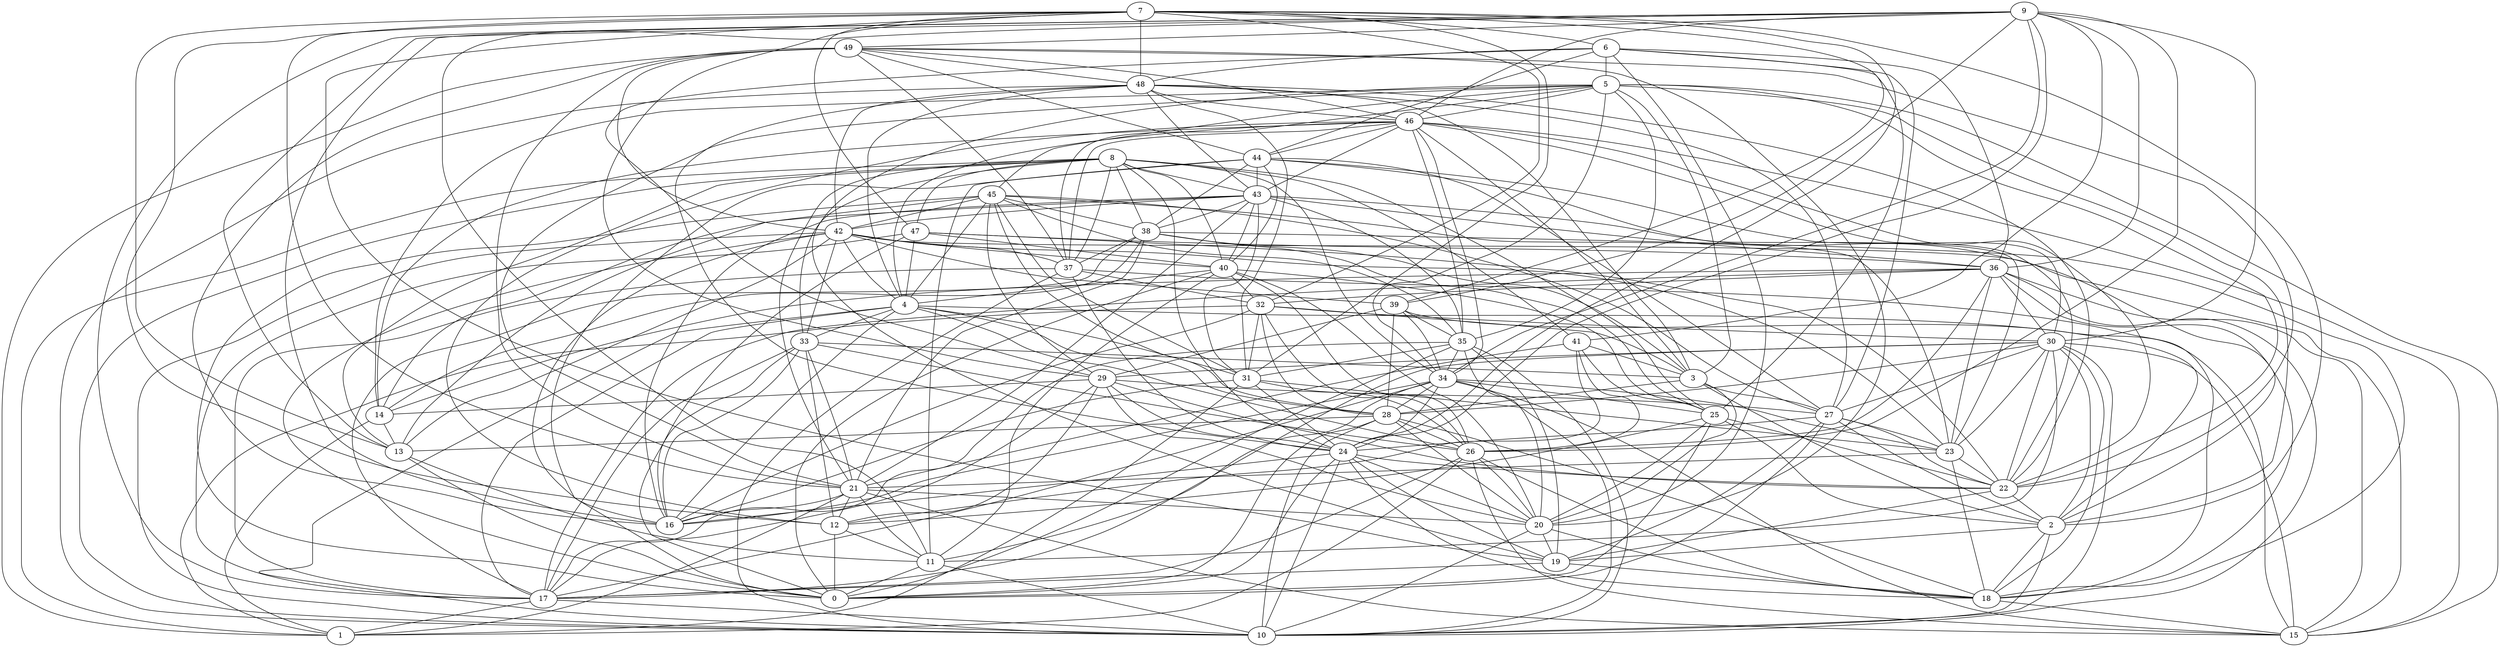 digraph GG_graph {

subgraph G_graph {
edge [color = black]
"20" -> "18" [dir = none]
"37" -> "32" [dir = none]
"37" -> "17" [dir = none]
"5" -> "15" [dir = none]
"5" -> "2" [dir = none]
"5" -> "22" [dir = none]
"9" -> "41" [dir = none]
"9" -> "13" [dir = none]
"9" -> "26" [dir = none]
"13" -> "0" [dir = none]
"22" -> "19" [dir = none]
"28" -> "0" [dir = none]
"28" -> "26" [dir = none]
"41" -> "26" [dir = none]
"41" -> "25" [dir = none]
"41" -> "3" [dir = none]
"19" -> "17" [dir = none]
"26" -> "20" [dir = none]
"26" -> "17" [dir = none]
"32" -> "16" [dir = none]
"32" -> "1" [dir = none]
"32" -> "28" [dir = none]
"46" -> "43" [dir = none]
"46" -> "15" [dir = none]
"46" -> "22" [dir = none]
"46" -> "14" [dir = none]
"46" -> "34" [dir = none]
"46" -> "44" [dir = none]
"29" -> "27" [dir = none]
"29" -> "17" [dir = none]
"29" -> "22" [dir = none]
"29" -> "24" [dir = none]
"29" -> "12" [dir = none]
"29" -> "14" [dir = none]
"7" -> "29" [dir = none]
"7" -> "24" [dir = none]
"7" -> "19" [dir = none]
"7" -> "2" [dir = none]
"7" -> "32" [dir = none]
"7" -> "47" [dir = none]
"24" -> "18" [dir = none]
"24" -> "20" [dir = none]
"24" -> "0" [dir = none]
"24" -> "22" [dir = none]
"4" -> "16" [dir = none]
"4" -> "10" [dir = none]
"4" -> "15" [dir = none]
"42" -> "39" [dir = none]
"42" -> "40" [dir = none]
"42" -> "0" [dir = none]
"42" -> "15" [dir = none]
"49" -> "1" [dir = none]
"49" -> "21" [dir = none]
"49" -> "22" [dir = none]
"49" -> "44" [dir = none]
"49" -> "48" [dir = none]
"25" -> "2" [dir = none]
"25" -> "22" [dir = none]
"25" -> "12" [dir = none]
"25" -> "20" [dir = none]
"2" -> "18" [dir = none]
"43" -> "16" [dir = none]
"43" -> "31" [dir = none]
"43" -> "35" [dir = none]
"43" -> "2" [dir = none]
"43" -> "42" [dir = none]
"21" -> "12" [dir = none]
"21" -> "11" [dir = none]
"23" -> "18" [dir = none]
"47" -> "4" [dir = none]
"47" -> "36" [dir = none]
"47" -> "22" [dir = none]
"47" -> "17" [dir = none]
"47" -> "40" [dir = none]
"36" -> "23" [dir = none]
"36" -> "15" [dir = none]
"36" -> "26" [dir = none]
"17" -> "10" [dir = none]
"40" -> "26" [dir = none]
"40" -> "0" [dir = none]
"40" -> "25" [dir = none]
"48" -> "22" [dir = none]
"48" -> "3" [dir = none]
"48" -> "42" [dir = none]
"48" -> "4" [dir = none]
"48" -> "43" [dir = none]
"48" -> "24" [dir = none]
"31" -> "23" [dir = none]
"31" -> "1" [dir = none]
"45" -> "31" [dir = none]
"45" -> "38" [dir = none]
"45" -> "23" [dir = none]
"45" -> "0" [dir = none]
"45" -> "13" [dir = none]
"6" -> "5" [dir = none]
"6" -> "25" [dir = none]
"6" -> "29" [dir = none]
"6" -> "48" [dir = none]
"6" -> "27" [dir = none]
"3" -> "27" [dir = none]
"3" -> "28" [dir = none]
"3" -> "2" [dir = none]
"30" -> "11" [dir = none]
"30" -> "17" [dir = none]
"30" -> "28" [dir = none]
"30" -> "27" [dir = none]
"30" -> "2" [dir = none]
"30" -> "22" [dir = none]
"30" -> "23" [dir = none]
"30" -> "15" [dir = none]
"30" -> "29" [dir = none]
"27" -> "0" [dir = none]
"27" -> "24" [dir = none]
"27" -> "2" [dir = none]
"27" -> "23" [dir = none]
"35" -> "10" [dir = none]
"35" -> "34" [dir = none]
"11" -> "0" [dir = none]
"39" -> "29" [dir = none]
"39" -> "2" [dir = none]
"39" -> "35" [dir = none]
"34" -> "16" [dir = none]
"34" -> "23" [dir = none]
"34" -> "24" [dir = none]
"34" -> "11" [dir = none]
"34" -> "10" [dir = none]
"33" -> "26" [dir = none]
"33" -> "16" [dir = none]
"33" -> "12" [dir = none]
"44" -> "23" [dir = none]
"44" -> "11" [dir = none]
"44" -> "38" [dir = none]
"44" -> "43" [dir = none]
"44" -> "27" [dir = none]
"8" -> "13" [dir = none]
"8" -> "24" [dir = none]
"8" -> "38" [dir = none]
"8" -> "33" [dir = none]
"8" -> "1" [dir = none]
"8" -> "47" [dir = none]
"8" -> "43" [dir = none]
"8" -> "34" [dir = none]
"38" -> "14" [dir = none]
"38" -> "17" [dir = none]
"38" -> "3" [dir = none]
"38" -> "37" [dir = none]
"38" -> "21" [dir = none]
"45" -> "27" [dir = none]
"33" -> "21" [dir = none]
"3" -> "20" [dir = none]
"32" -> "31" [dir = none]
"35" -> "31" [dir = none]
"35" -> "20" [dir = none]
"8" -> "37" [dir = none]
"9" -> "49" [dir = none]
"34" -> "17" [dir = none]
"17" -> "1" [dir = none]
"48" -> "46" [dir = none]
"24" -> "16" [dir = none]
"42" -> "37" [dir = none]
"40" -> "11" [dir = none]
"24" -> "10" [dir = none]
"20" -> "10" [dir = none]
"44" -> "0" [dir = none]
"8" -> "41" [dir = none]
"40" -> "4" [dir = none]
"8" -> "10" [dir = none]
"26" -> "18" [dir = none]
"36" -> "32" [dir = none]
"7" -> "12" [dir = none]
"42" -> "10" [dir = none]
"4" -> "28" [dir = none]
"49" -> "16" [dir = none]
"30" -> "10" [dir = none]
"32" -> "30" [dir = none]
"39" -> "34" [dir = none]
"32" -> "3" [dir = none]
"12" -> "0" [dir = none]
"9" -> "46" [dir = none]
"9" -> "17" [dir = none]
"36" -> "30" [dir = none]
"33" -> "0" [dir = none]
"5" -> "45" [dir = none]
"21" -> "20" [dir = none]
"49" -> "37" [dir = none]
"24" -> "19" [dir = none]
"40" -> "32" [dir = none]
"47" -> "16" [dir = none]
"42" -> "4" [dir = none]
"44" -> "22" [dir = none]
"5" -> "35" [dir = none]
"43" -> "14" [dir = none]
"21" -> "16" [dir = none]
"43" -> "38" [dir = none]
"32" -> "26" [dir = none]
"45" -> "42" [dir = none]
"31" -> "16" [dir = none]
"20" -> "19" [dir = none]
"8" -> "21" [dir = none]
"34" -> "25" [dir = none]
"33" -> "17" [dir = none]
"7" -> "6" [dir = none]
"8" -> "40" [dir = none]
"6" -> "36" [dir = none]
"6" -> "44" [dir = none]
"35" -> "0" [dir = none]
"37" -> "10" [dir = none]
"6" -> "20" [dir = none]
"2" -> "10" [dir = none]
"49" -> "42" [dir = none]
"28" -> "20" [dir = none]
"13" -> "11" [dir = none]
"25" -> "0" [dir = none]
"19" -> "18" [dir = none]
"42" -> "23" [dir = none]
"37" -> "24" [dir = none]
"39" -> "28" [dir = none]
"46" -> "35" [dir = none]
"4" -> "26" [dir = none]
"33" -> "3" [dir = none]
"36" -> "14" [dir = none]
"7" -> "21" [dir = none]
"27" -> "22" [dir = none]
"18" -> "15" [dir = none]
"45" -> "4" [dir = none]
"14" -> "1" [dir = none]
"40" -> "20" [dir = none]
"43" -> "40" [dir = none]
"28" -> "10" [dir = none]
"43" -> "36" [dir = none]
"30" -> "18" [dir = none]
"46" -> "4" [dir = none]
"46" -> "30" [dir = none]
"31" -> "24" [dir = none]
"28" -> "13" [dir = none]
"49" -> "20" [dir = none]
"11" -> "10" [dir = none]
"44" -> "40" [dir = none]
"28" -> "18" [dir = none]
"5" -> "46" [dir = none]
"5" -> "21" [dir = none]
"37" -> "18" [dir = none]
"5" -> "14" [dir = none]
"8" -> "25" [dir = none]
"36" -> "18" [dir = none]
"23" -> "21" [dir = none]
"9" -> "36" [dir = none]
"41" -> "21" [dir = none]
"31" -> "26" [dir = none]
"23" -> "22" [dir = none]
"14" -> "13" [dir = none]
"5" -> "3" [dir = none]
"9" -> "11" [dir = none]
"46" -> "3" [dir = none]
"42" -> "16" [dir = none]
"9" -> "16" [dir = none]
"7" -> "13" [dir = none]
"46" -> "37" [dir = none]
"5" -> "19" [dir = none]
"7" -> "39" [dir = none]
"41" -> "12" [dir = none]
"45" -> "28" [dir = none]
"9" -> "24" [dir = none]
"12" -> "11" [dir = none]
"7" -> "31" [dir = none]
"42" -> "33" [dir = none]
"34" -> "28" [dir = none]
"4" -> "31" [dir = none]
"2" -> "19" [dir = none]
"35" -> "19" [dir = none]
"9" -> "34" [dir = none]
"34" -> "15" [dir = none]
"29" -> "20" [dir = none]
"7" -> "48" [dir = none]
"5" -> "37" [dir = none]
"46" -> "12" [dir = none]
"42" -> "13" [dir = none]
"49" -> "46" [dir = none]
"43" -> "21" [dir = none]
"26" -> "15" [dir = none]
"48" -> "10" [dir = none]
"5" -> "34" [dir = none]
"45" -> "35" [dir = none]
"4" -> "33" [dir = none]
"21" -> "15" [dir = none]
"36" -> "17" [dir = none]
"48" -> "27" [dir = none]
"38" -> "25" [dir = none]
"9" -> "30" [dir = none]
"36" -> "10" [dir = none]
"38" -> "18" [dir = none]
"45" -> "29" [dir = none]
"4" -> "17" [dir = none]
"48" -> "31" [dir = none]
"26" -> "1" [dir = none]
"9" -> "39" [dir = none]
"35" -> "17" [dir = none]
"22" -> "2" [dir = none]
"27" -> "19" [dir = none]
"21" -> "1" [dir = none]
}

}
